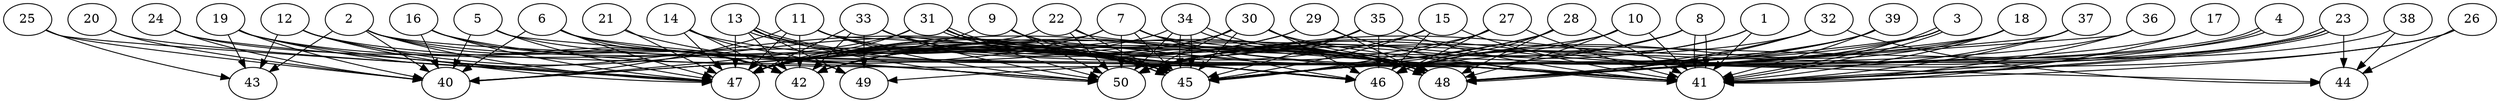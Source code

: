 // DAG automatically generated by daggen at Thu Oct  3 14:07:57 2019
// ./daggen --dot -n 50 --ccr 0.3 --fat 0.9 --regular 0.5 --density 0.7 --mindata 5242880 --maxdata 52428800 
digraph G {
  1 [size="111332693", alpha="0.03", expect_size="33399808"] 
  1 -> 41 [size ="33399808"]
  1 -> 46 [size ="33399808"]
  1 -> 50 [size ="33399808"]
  2 [size="47076693", alpha="0.01", expect_size="14123008"] 
  2 -> 40 [size ="14123008"]
  2 -> 41 [size ="14123008"]
  2 -> 42 [size ="14123008"]
  2 -> 43 [size ="14123008"]
  2 -> 47 [size ="14123008"]
  2 -> 48 [size ="14123008"]
  3 [size="63047680", alpha="0.14", expect_size="18914304"] 
  3 -> 41 [size ="18914304"]
  3 -> 41 [size ="18914304"]
  3 -> 48 [size ="18914304"]
  3 -> 49 [size ="18914304"]
  3 -> 50 [size ="18914304"]
  4 [size="57944747", alpha="0.19", expect_size="17383424"] 
  4 -> 41 [size ="17383424"]
  4 -> 48 [size ="17383424"]
  4 -> 48 [size ="17383424"]
  5 [size="136519680", alpha="0.06", expect_size="40955904"] 
  5 -> 40 [size ="40955904"]
  5 -> 46 [size ="40955904"]
  5 -> 47 [size ="40955904"]
  5 -> 50 [size ="40955904"]
  6 [size="72045227", alpha="0.13", expect_size="21613568"] 
  6 -> 40 [size ="21613568"]
  6 -> 42 [size ="21613568"]
  6 -> 46 [size ="21613568"]
  6 -> 47 [size ="21613568"]
  6 -> 50 [size ="21613568"]
  7 [size="121658027", alpha="0.01", expect_size="36497408"] 
  7 -> 40 [size ="36497408"]
  7 -> 41 [size ="36497408"]
  7 -> 42 [size ="36497408"]
  7 -> 45 [size ="36497408"]
  7 -> 46 [size ="36497408"]
  7 -> 48 [size ="36497408"]
  7 -> 50 [size ="36497408"]
  8 [size="132908373", alpha="0.16", expect_size="39872512"] 
  8 -> 41 [size ="39872512"]
  8 -> 41 [size ="39872512"]
  8 -> 46 [size ="39872512"]
  8 -> 47 [size ="39872512"]
  8 -> 50 [size ="39872512"]
  9 [size="100321280", alpha="0.12", expect_size="30096384"] 
  9 -> 45 [size ="30096384"]
  9 -> 47 [size ="30096384"]
  9 -> 48 [size ="30096384"]
  9 -> 50 [size ="30096384"]
  10 [size="40605013", alpha="0.06", expect_size="12181504"] 
  10 -> 41 [size ="12181504"]
  10 -> 42 [size ="12181504"]
  10 -> 45 [size ="12181504"]
  10 -> 48 [size ="12181504"]
  11 [size="20558507", alpha="0.17", expect_size="6167552"] 
  11 -> 40 [size ="6167552"]
  11 -> 41 [size ="6167552"]
  11 -> 42 [size ="6167552"]
  11 -> 44 [size ="6167552"]
  11 -> 45 [size ="6167552"]
  11 -> 47 [size ="6167552"]
  11 -> 50 [size ="6167552"]
  12 [size="43079680", alpha="0.18", expect_size="12923904"] 
  12 -> 42 [size ="12923904"]
  12 -> 43 [size ="12923904"]
  12 -> 45 [size ="12923904"]
  12 -> 47 [size ="12923904"]
  12 -> 50 [size ="12923904"]
  13 [size="48790187", alpha="0.11", expect_size="14637056"] 
  13 -> 42 [size ="14637056"]
  13 -> 45 [size ="14637056"]
  13 -> 45 [size ="14637056"]
  13 -> 47 [size ="14637056"]
  13 -> 48 [size ="14637056"]
  13 -> 49 [size ="14637056"]
  13 -> 50 [size ="14637056"]
  14 [size="162461013", alpha="0.02", expect_size="48738304"] 
  14 -> 41 [size ="48738304"]
  14 -> 42 [size ="48738304"]
  14 -> 47 [size ="48738304"]
  14 -> 49 [size ="48738304"]
  15 [size="151005867", alpha="0.02", expect_size="45301760"] 
  15 -> 41 [size ="45301760"]
  15 -> 45 [size ="45301760"]
  15 -> 46 [size ="45301760"]
  15 -> 47 [size ="45301760"]
  16 [size="39485440", alpha="0.13", expect_size="11845632"] 
  16 -> 40 [size ="11845632"]
  16 -> 41 [size ="11845632"]
  16 -> 42 [size ="11845632"]
  16 -> 47 [size ="11845632"]
  17 [size="140926293", alpha="0.04", expect_size="42277888"] 
  17 -> 41 [size ="42277888"]
  17 -> 45 [size ="42277888"]
  18 [size="145701547", alpha="0.17", expect_size="43710464"] 
  18 -> 41 [size ="43710464"]
  18 -> 45 [size ="43710464"]
  18 -> 46 [size ="43710464"]
  18 -> 48 [size ="43710464"]
  19 [size="113612800", alpha="0.04", expect_size="34083840"] 
  19 -> 40 [size ="34083840"]
  19 -> 43 [size ="34083840"]
  19 -> 45 [size ="34083840"]
  19 -> 47 [size ="34083840"]
  19 -> 48 [size ="34083840"]
  20 [size="53968213", alpha="0.10", expect_size="16190464"] 
  20 -> 40 [size ="16190464"]
  20 -> 47 [size ="16190464"]
  21 [size="102492160", alpha="0.07", expect_size="30747648"] 
  21 -> 47 [size ="30747648"]
  21 -> 48 [size ="30747648"]
  22 [size="79476053", alpha="0.09", expect_size="23842816"] 
  22 -> 40 [size ="23842816"]
  22 -> 41 [size ="23842816"]
  22 -> 45 [size ="23842816"]
  22 -> 50 [size ="23842816"]
  23 [size="61375147", alpha="0.16", expect_size="18412544"] 
  23 -> 41 [size ="18412544"]
  23 -> 41 [size ="18412544"]
  23 -> 44 [size ="18412544"]
  23 -> 45 [size ="18412544"]
  23 -> 47 [size ="18412544"]
  23 -> 48 [size ="18412544"]
  24 [size="146947413", alpha="0.08", expect_size="44084224"] 
  24 -> 40 [size ="44084224"]
  24 -> 45 [size ="44084224"]
  24 -> 47 [size ="44084224"]
  25 [size="164119893", alpha="0.16", expect_size="49235968"] 
  25 -> 40 [size ="49235968"]
  25 -> 43 [size ="49235968"]
  25 -> 47 [size ="49235968"]
  26 [size="26282667", alpha="0.10", expect_size="7884800"] 
  26 -> 41 [size ="7884800"]
  26 -> 44 [size ="7884800"]
  26 -> 45 [size ="7884800"]
  27 [size="126522027", alpha="0.18", expect_size="37956608"] 
  27 -> 41 [size ="37956608"]
  27 -> 42 [size ="37956608"]
  27 -> 45 [size ="37956608"]
  27 -> 46 [size ="37956608"]
  28 [size="154426027", alpha="0.20", expect_size="46327808"] 
  28 -> 41 [size ="46327808"]
  28 -> 45 [size ="46327808"]
  28 -> 46 [size ="46327808"]
  28 -> 47 [size ="46327808"]
  28 -> 48 [size ="46327808"]
  29 [size="130495147", alpha="0.13", expect_size="39148544"] 
  29 -> 41 [size ="39148544"]
  29 -> 42 [size ="39148544"]
  29 -> 47 [size ="39148544"]
  29 -> 48 [size ="39148544"]
  30 [size="163170987", alpha="0.08", expect_size="48951296"] 
  30 -> 41 [size ="48951296"]
  30 -> 42 [size ="48951296"]
  30 -> 45 [size ="48951296"]
  30 -> 46 [size ="48951296"]
  30 -> 47 [size ="48951296"]
  30 -> 48 [size ="48951296"]
  30 -> 50 [size ="48951296"]
  31 [size="82916693", alpha="0.05", expect_size="24875008"] 
  31 -> 40 [size ="24875008"]
  31 -> 45 [size ="24875008"]
  31 -> 45 [size ="24875008"]
  31 -> 46 [size ="24875008"]
  31 -> 47 [size ="24875008"]
  31 -> 48 [size ="24875008"]
  31 -> 50 [size ="24875008"]
  32 [size="140881920", alpha="0.04", expect_size="42264576"] 
  32 -> 44 [size ="42264576"]
  32 -> 45 [size ="42264576"]
  32 -> 47 [size ="42264576"]
  32 -> 48 [size ="42264576"]
  33 [size="52097707", alpha="0.07", expect_size="15629312"] 
  33 -> 42 [size ="15629312"]
  33 -> 45 [size ="15629312"]
  33 -> 46 [size ="15629312"]
  33 -> 47 [size ="15629312"]
  33 -> 48 [size ="15629312"]
  33 -> 49 [size ="15629312"]
  33 -> 50 [size ="15629312"]
  34 [size="19418453", alpha="0.09", expect_size="5825536"] 
  34 -> 45 [size ="5825536"]
  34 -> 45 [size ="5825536"]
  34 -> 47 [size ="5825536"]
  34 -> 48 [size ="5825536"]
  34 -> 48 [size ="5825536"]
  34 -> 50 [size ="5825536"]
  35 [size="83319467", alpha="0.08", expect_size="24995840"] 
  35 -> 41 [size ="24995840"]
  35 -> 42 [size ="24995840"]
  35 -> 45 [size ="24995840"]
  35 -> 46 [size ="24995840"]
  35 -> 50 [size ="24995840"]
  36 [size="48271360", alpha="0.10", expect_size="14481408"] 
  36 -> 41 [size ="14481408"]
  36 -> 45 [size ="14481408"]
  36 -> 48 [size ="14481408"]
  37 [size="126132907", alpha="0.07", expect_size="37839872"] 
  37 -> 41 [size ="37839872"]
  37 -> 48 [size ="37839872"]
  37 -> 50 [size ="37839872"]
  38 [size="106513067", alpha="0.00", expect_size="31953920"] 
  38 -> 44 [size ="31953920"]
  38 -> 50 [size ="31953920"]
  39 [size="104843947", alpha="0.06", expect_size="31453184"] 
  39 -> 41 [size ="31453184"]
  39 -> 46 [size ="31453184"]
  39 -> 48 [size ="31453184"]
  39 -> 50 [size ="31453184"]
  40 [size="46690987", alpha="0.17", expect_size="14007296"] 
  41 [size="112469333", alpha="0.18", expect_size="33740800"] 
  42 [size="147978240", alpha="0.07", expect_size="44393472"] 
  43 [size="21534720", alpha="0.02", expect_size="6460416"] 
  44 [size="79022080", alpha="0.13", expect_size="23706624"] 
  45 [size="150862507", alpha="0.03", expect_size="45258752"] 
  46 [size="56009387", alpha="0.14", expect_size="16802816"] 
  47 [size="131044693", alpha="0.19", expect_size="39313408"] 
  48 [size="27562667", alpha="0.01", expect_size="8268800"] 
  49 [size="31078400", alpha="0.18", expect_size="9323520"] 
  50 [size="80442027", alpha="0.13", expect_size="24132608"] 
}
